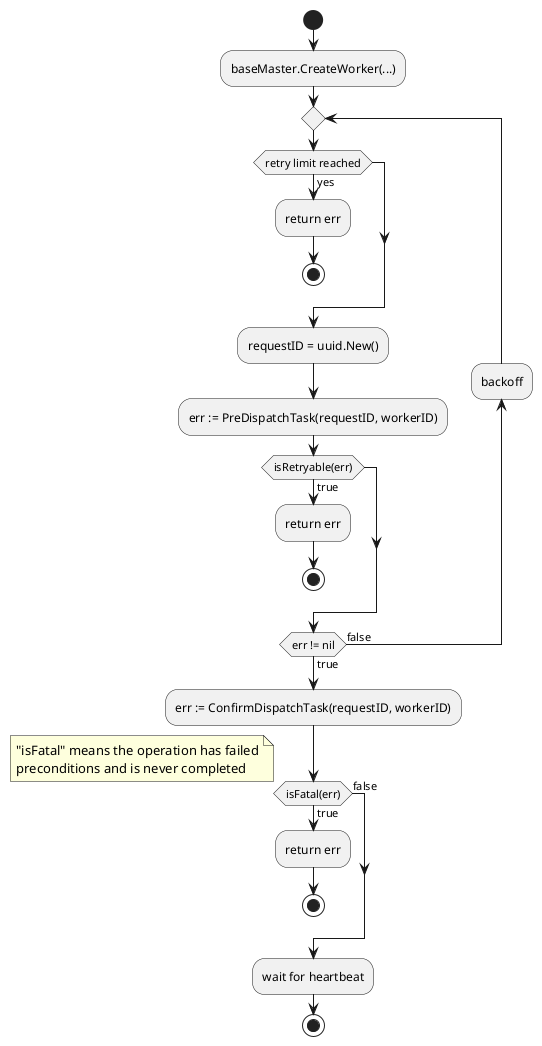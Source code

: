 @startuml
start
:baseMaster.CreateWorker(...);
repeat
    if (retry limit reached) then (yes)
        :return err;
        stop
    endif
    :requestID = uuid.New();
    :err := PreDispatchTask(requestID, workerID);
    if (isRetryable(err)) then (true)
        :return err;
        stop
    endif
    backward:backoff;
repeat while(err != nil) is (false) not (true)

:err := ConfirmDispatchTask(requestID, workerID);
if (isFatal(err)) then (true)
note right
    "isFatal" means the operation has failed
    preconditions and is never completed
end note
    :return err;
    stop
else (false)
endif
:wait for heartbeat;
stop

@enduml
